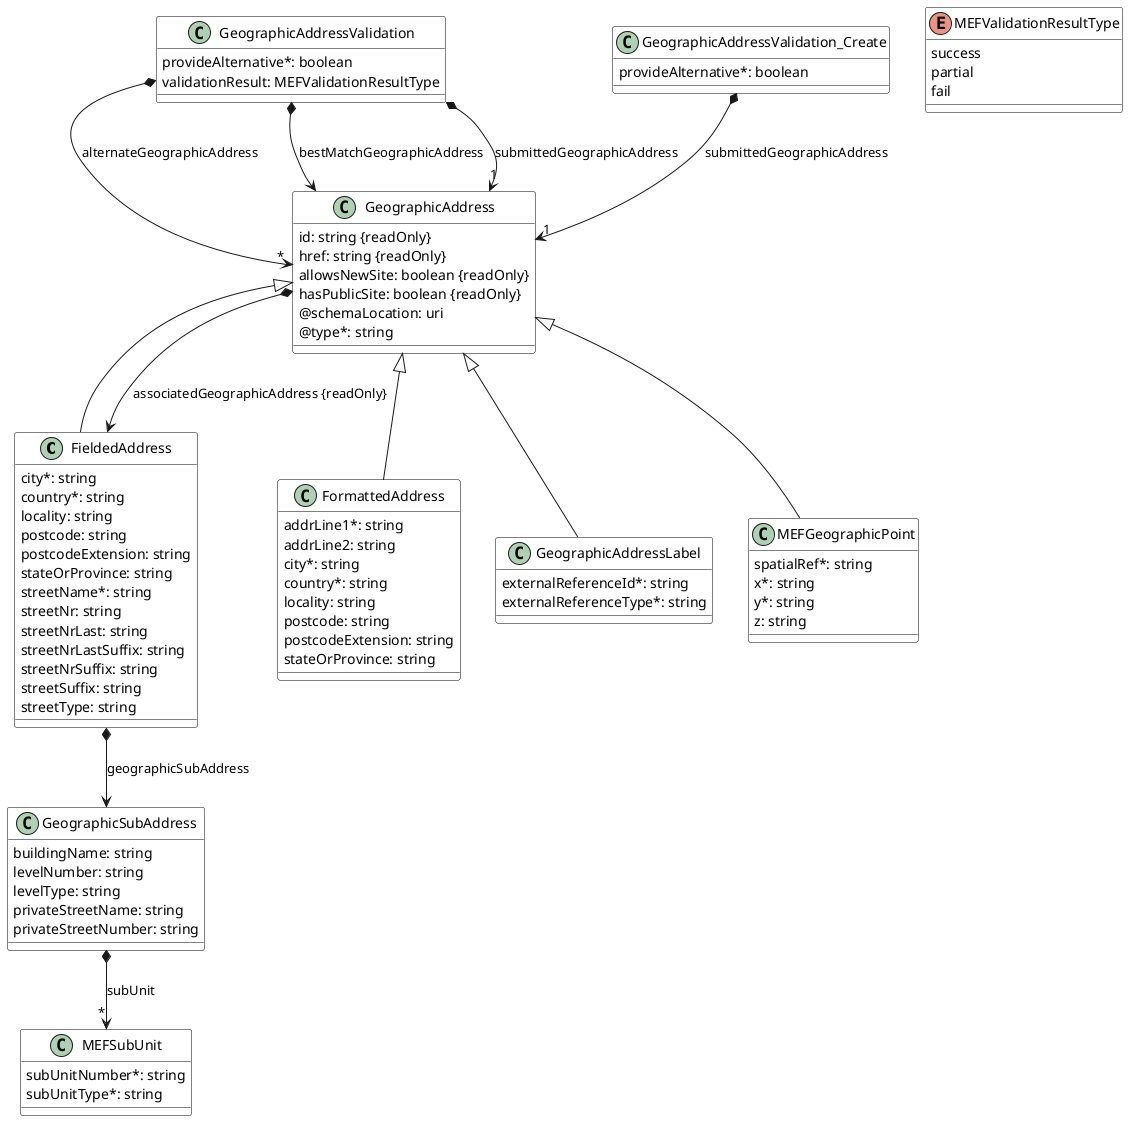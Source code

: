 @startuml
skinparam {
    ClassBackgroundColor White
    ClassBorderColor Black
}

class FieldedAddress {

    city*: string 
    country*: string 
    locality: string 
    postcode: string 
    postcodeExtension: string 
    stateOrProvince: string 
    streetName*: string 
    streetNr: string 
    streetNrLast: string 
    streetNrLastSuffix: string 
    streetNrSuffix: string 
    streetSuffix: string 
    streetType: string 
}
GeographicAddress <|-- FieldedAddress

FieldedAddress *--> GeographicSubAddress : geographicSubAddress


class FormattedAddress {

    addrLine1*: string 
    addrLine2: string 
    city*: string 
    country*: string 
    locality: string 
    postcode: string 
    postcodeExtension: string 
    stateOrProvince: string 
}
GeographicAddress <|-- FormattedAddress



class GeographicAddressLabel {

    externalReferenceId*: string 
    externalReferenceType*: string 
}
GeographicAddress <|-- GeographicAddressLabel



class GeographicAddress {

    id: string {readOnly} 
    href: string {readOnly} 
    allowsNewSite: boolean {readOnly}  
    hasPublicSite: boolean {readOnly} 
    @schemaLocation: uri 
    @type*: string 
}

GeographicAddress *--> FieldedAddress : associatedGeographicAddress {readOnly} 


class GeographicAddressValidation {

    provideAlternative*: boolean 
    validationResult: MEFValidationResultType 
}

GeographicAddressValidation *-->"*" GeographicAddress : alternateGeographicAddress
GeographicAddressValidation *--> GeographicAddress : bestMatchGeographicAddress
GeographicAddressValidation *-->"1" GeographicAddress : submittedGeographicAddress


class GeographicAddressValidation_Create {

    provideAlternative*: boolean 
}

GeographicAddressValidation_Create *-->"1" GeographicAddress : submittedGeographicAddress


class GeographicSubAddress {

    buildingName: string 
    levelNumber: string 
    levelType: string 
    privateStreetName: string 
    privateStreetNumber: string 
}

GeographicSubAddress *-->"*" MEFSubUnit : subUnit


class MEFGeographicPoint {

    spatialRef*: string 
    x*: string 
    y*: string 
    z: string 
}
GeographicAddress <|-- MEFGeographicPoint



class MEFSubUnit {

    subUnitNumber*: string 
    subUnitType*: string 
}



enum MEFValidationResultType {

    success
    partial
    fail
}
@enduml
